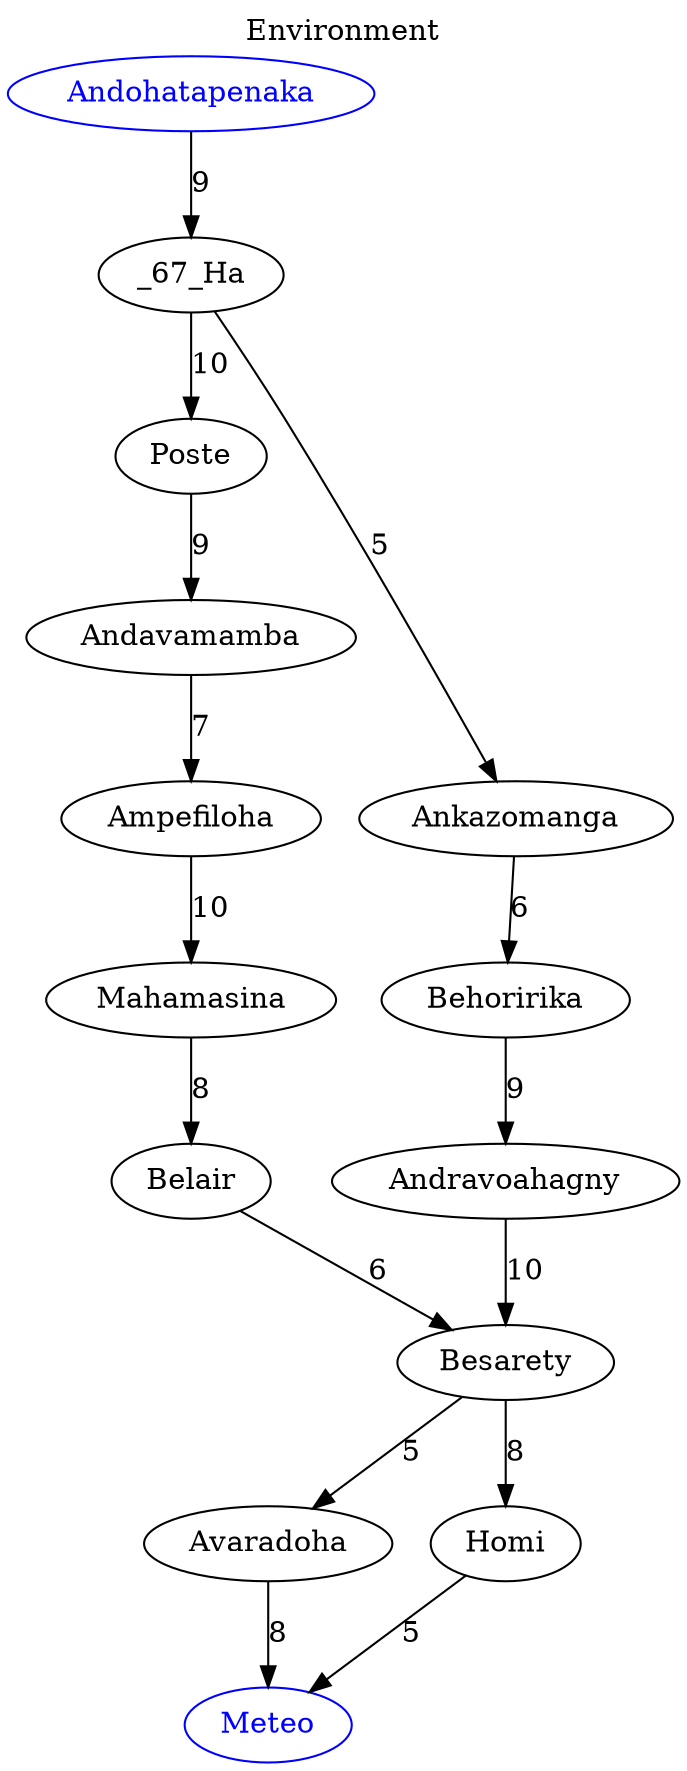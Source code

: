 digraph G {
	labelloc="t"	label="Environment"	 Andohatapenaka [color="blue", fontcolor="blue"];
	 Meteo [color="blue", fontcolor="blue"];
	Andavamamba -> Ampefiloha [weight=7, label="7"];
	Ampefiloha -> Mahamasina [weight=10, label="10"];
	_67_Ha -> Poste [weight=10, label="10"];
	Andohatapenaka -> _67_Ha [weight=9, label="9"];
	Mahamasina -> Belair [weight=8, label="8"];
	Ankazomanga -> Behoririka [weight=6, label="6"];
	Andravoahagny -> Besarety [weight=10, label="10"];
	Besarety -> Avaradoha [weight=5, label="5"];
	Homi -> Meteo [weight=5, label="5"];
	Besarety -> Homi [weight=8, label="8"];
	Poste -> Andavamamba [weight=9, label="9"];
	_67_Ha -> Ankazomanga [weight=5, label="5"];
	Behoririka -> Andravoahagny [weight=9, label="9"];
	Belair -> Besarety [weight=6, label="6"];
	Avaradoha -> Meteo [weight=8, label="8"];
}